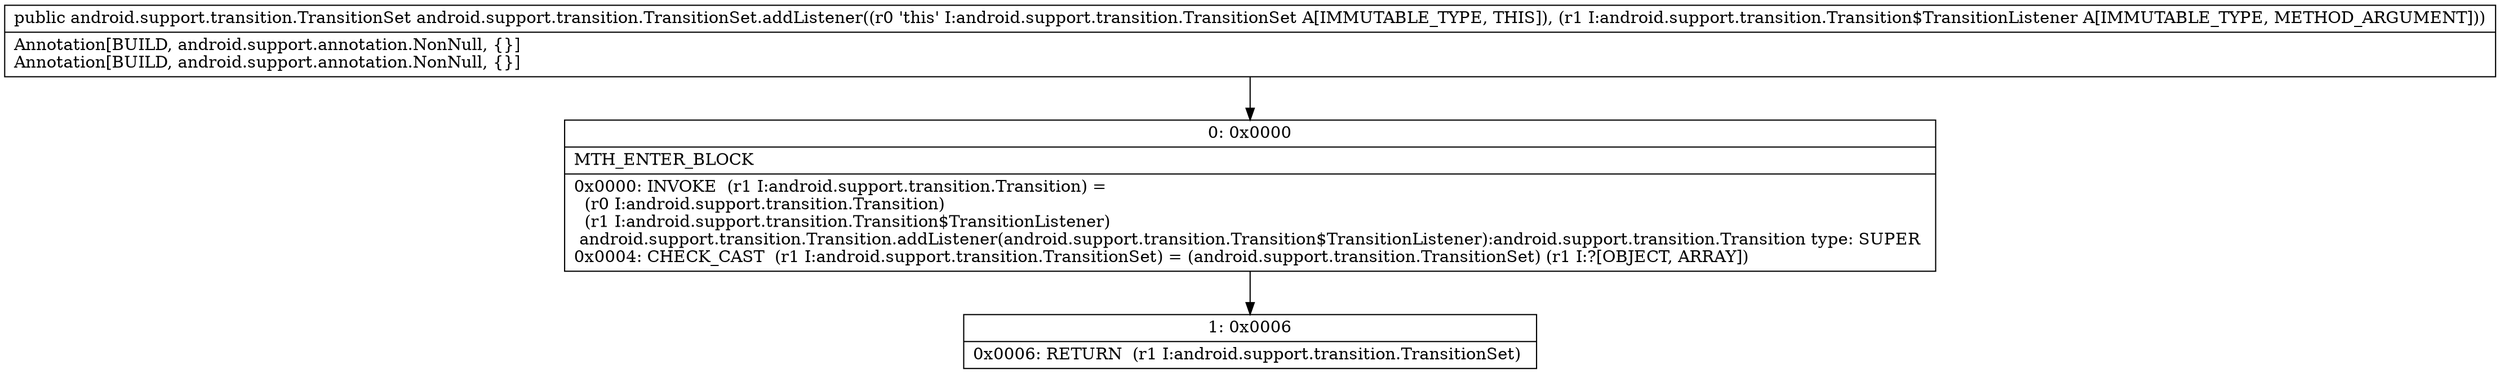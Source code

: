 digraph "CFG forandroid.support.transition.TransitionSet.addListener(Landroid\/support\/transition\/Transition$TransitionListener;)Landroid\/support\/transition\/TransitionSet;" {
Node_0 [shape=record,label="{0\:\ 0x0000|MTH_ENTER_BLOCK\l|0x0000: INVOKE  (r1 I:android.support.transition.Transition) = \l  (r0 I:android.support.transition.Transition)\l  (r1 I:android.support.transition.Transition$TransitionListener)\l android.support.transition.Transition.addListener(android.support.transition.Transition$TransitionListener):android.support.transition.Transition type: SUPER \l0x0004: CHECK_CAST  (r1 I:android.support.transition.TransitionSet) = (android.support.transition.TransitionSet) (r1 I:?[OBJECT, ARRAY]) \l}"];
Node_1 [shape=record,label="{1\:\ 0x0006|0x0006: RETURN  (r1 I:android.support.transition.TransitionSet) \l}"];
MethodNode[shape=record,label="{public android.support.transition.TransitionSet android.support.transition.TransitionSet.addListener((r0 'this' I:android.support.transition.TransitionSet A[IMMUTABLE_TYPE, THIS]), (r1 I:android.support.transition.Transition$TransitionListener A[IMMUTABLE_TYPE, METHOD_ARGUMENT]))  | Annotation[BUILD, android.support.annotation.NonNull, \{\}]\lAnnotation[BUILD, android.support.annotation.NonNull, \{\}]\l}"];
MethodNode -> Node_0;
Node_0 -> Node_1;
}

